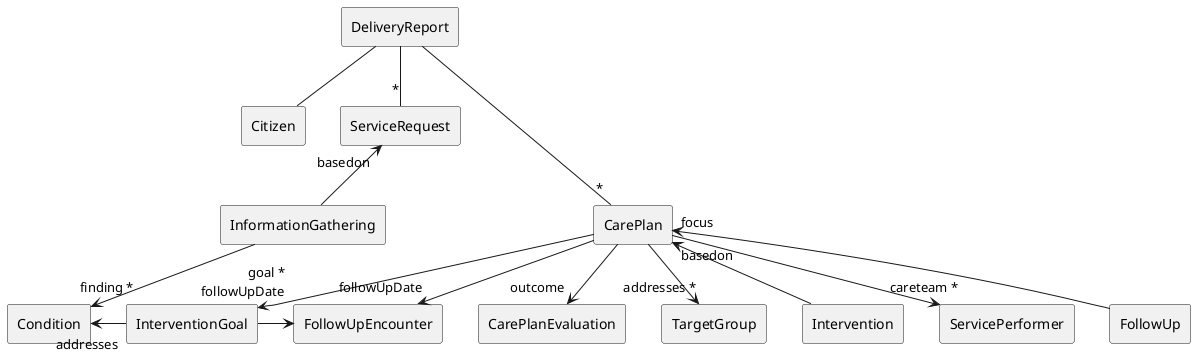 @startuml DeliveryReport
'left to right direction

rectangle "DeliveryReport" as report

rectangle "Citizen" as citizen
rectangle "ServiceRequest" as request

rectangle "InformationGathering" as information
rectangle "Condition" as condition

rectangle "CarePlan" as careplan

rectangle "CarePlanEvaluation" as careplanevaluation
rectangle "InterventionGoal" as goal

rectangle "TargetGroup" as targetgroup

rectangle "Intervention" as intervention
rectangle "ServicePerformer" as provider

rectangle "FollowUp" as followup

rectangle "FollowUpEncounter" as encounter

report -- citizen
report --"*" request
report --"*" careplan

information -->"finding *" condition

request "basedon"<-- information
careplan -->"goal *\n" goal
careplan -->"outcome" careplanevaluation
careplan -->"addresses *" targetgroup
careplan "basedon"<-- intervention
careplan -->"careteam *" provider
careplan "focus"<-- followup
condition "addresses"<- goal

careplan -->"followUpDate" encounter
goal ->"followUpDate" encounter
@enduml